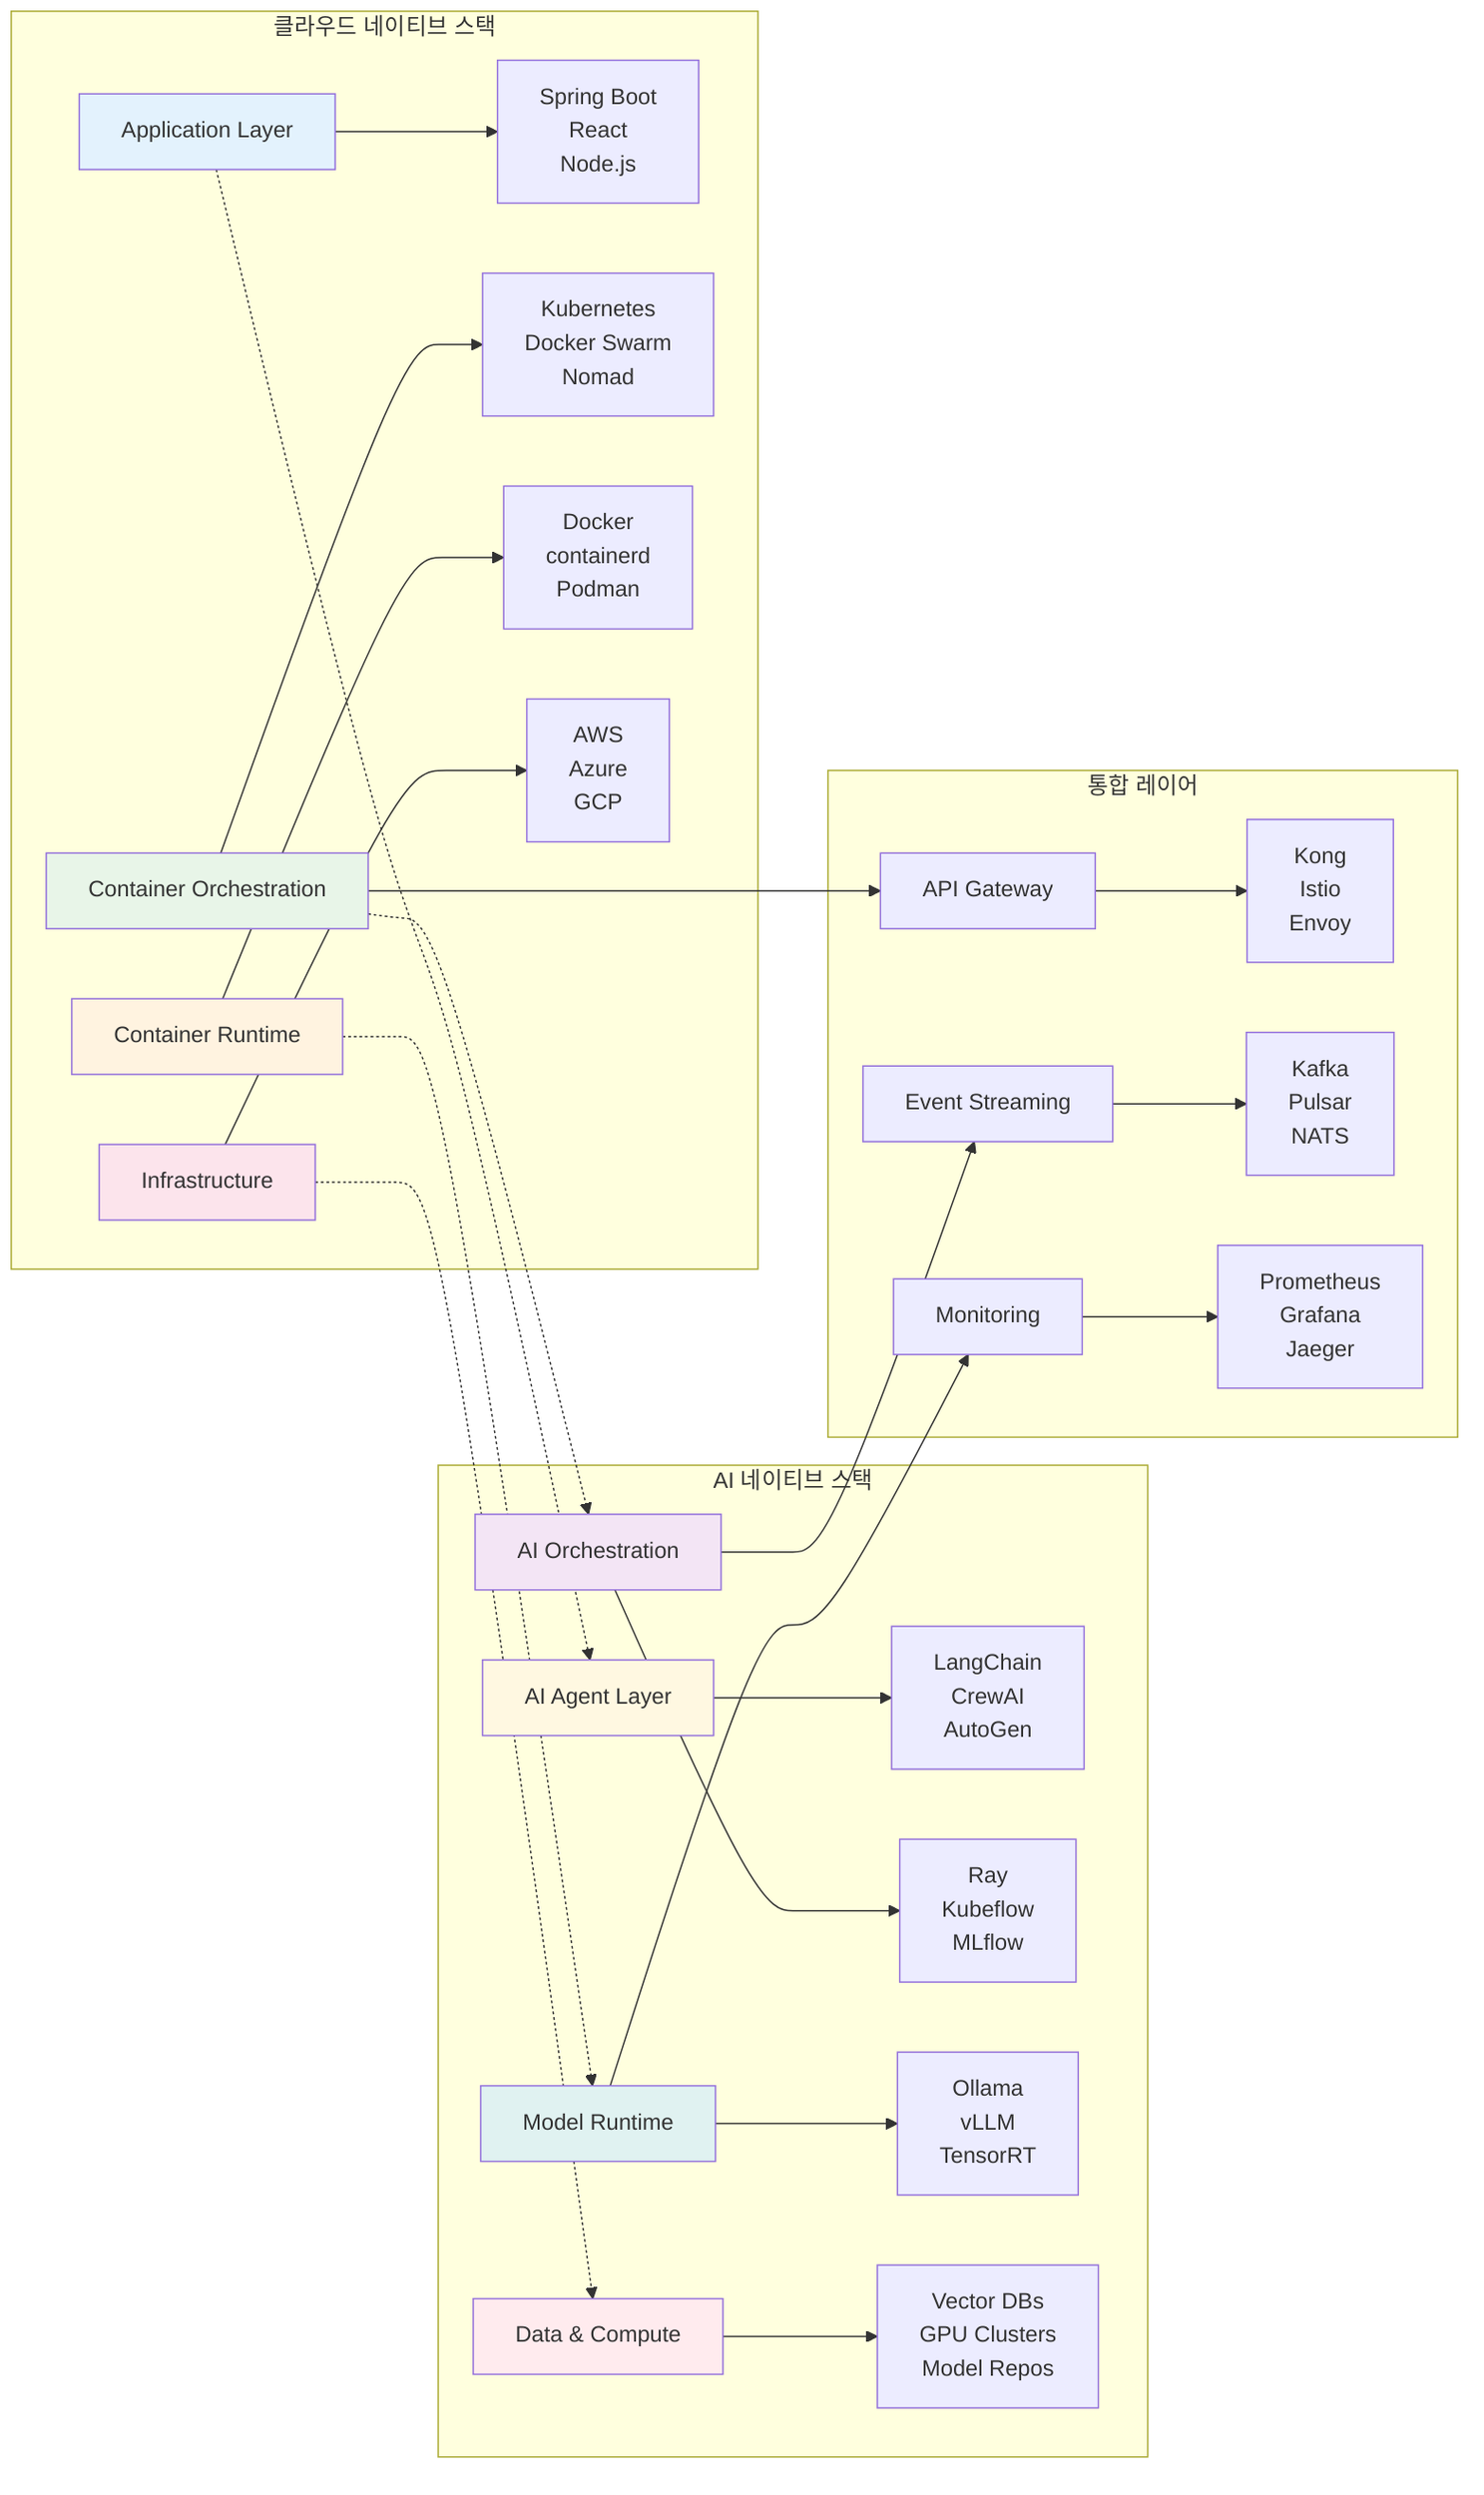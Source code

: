 graph LR
    subgraph "클라우드 네이티브 스택"
        CN1[Application Layer]
        CN2[Container Orchestration]
        CN3[Container Runtime]
        CN4[Infrastructure]
        
        CN1 --> CN1A[Spring Boot<br/>React<br/>Node.js]
        CN2 --> CN2A[Kubernetes<br/>Docker Swarm<br/>Nomad]
        CN3 --> CN3A[Docker<br/>containerd<br/>Podman]
        CN4 --> CN4A[AWS<br/>Azure<br/>GCP]
        
        style CN1 fill:#e3f2fd
        style CN2 fill:#e8f5e8
        style CN3 fill:#fff3e0
        style CN4 fill:#fce4ec
    end
    
    subgraph "AI 네이티브 스택"
        AI1[AI Agent Layer]
        AI2[AI Orchestration]
        AI3[Model Runtime]
        AI4[Data & Compute]
        
        AI1 --> AI1A[LangChain<br/>CrewAI<br/>AutoGen]
        AI2 --> AI2A[Ray<br/>Kubeflow<br/>MLflow]
        AI3 --> AI3A[Ollama<br/>vLLM<br/>TensorRT]
        AI4 --> AI4A[Vector DBs<br/>GPU Clusters<br/>Model Repos]
        
        style AI1 fill:#fff8e1
        style AI2 fill:#f3e5f5
        style AI3 fill:#e0f2f1
        style AI4 fill:#ffebee
    end
    
    subgraph "통합 레이어"
        INT1[API Gateway]
        INT2[Event Streaming]
        INT3[Monitoring]
        
        INT1 --> INT1A[Kong<br/>Istio<br/>Envoy]
        INT2 --> INT2A[Kafka<br/>Pulsar<br/>NATS]
        INT3 --> INT3A[Prometheus<br/>Grafana<br/>Jaeger]
    end
    
    CN4 -.-> AI4
    CN3 -.-> AI3
    CN2 -.-> AI2
    CN1 -.-> AI1
    
    CN2 --> INT1
    AI2 --> INT2
    AI3 --> INT3
